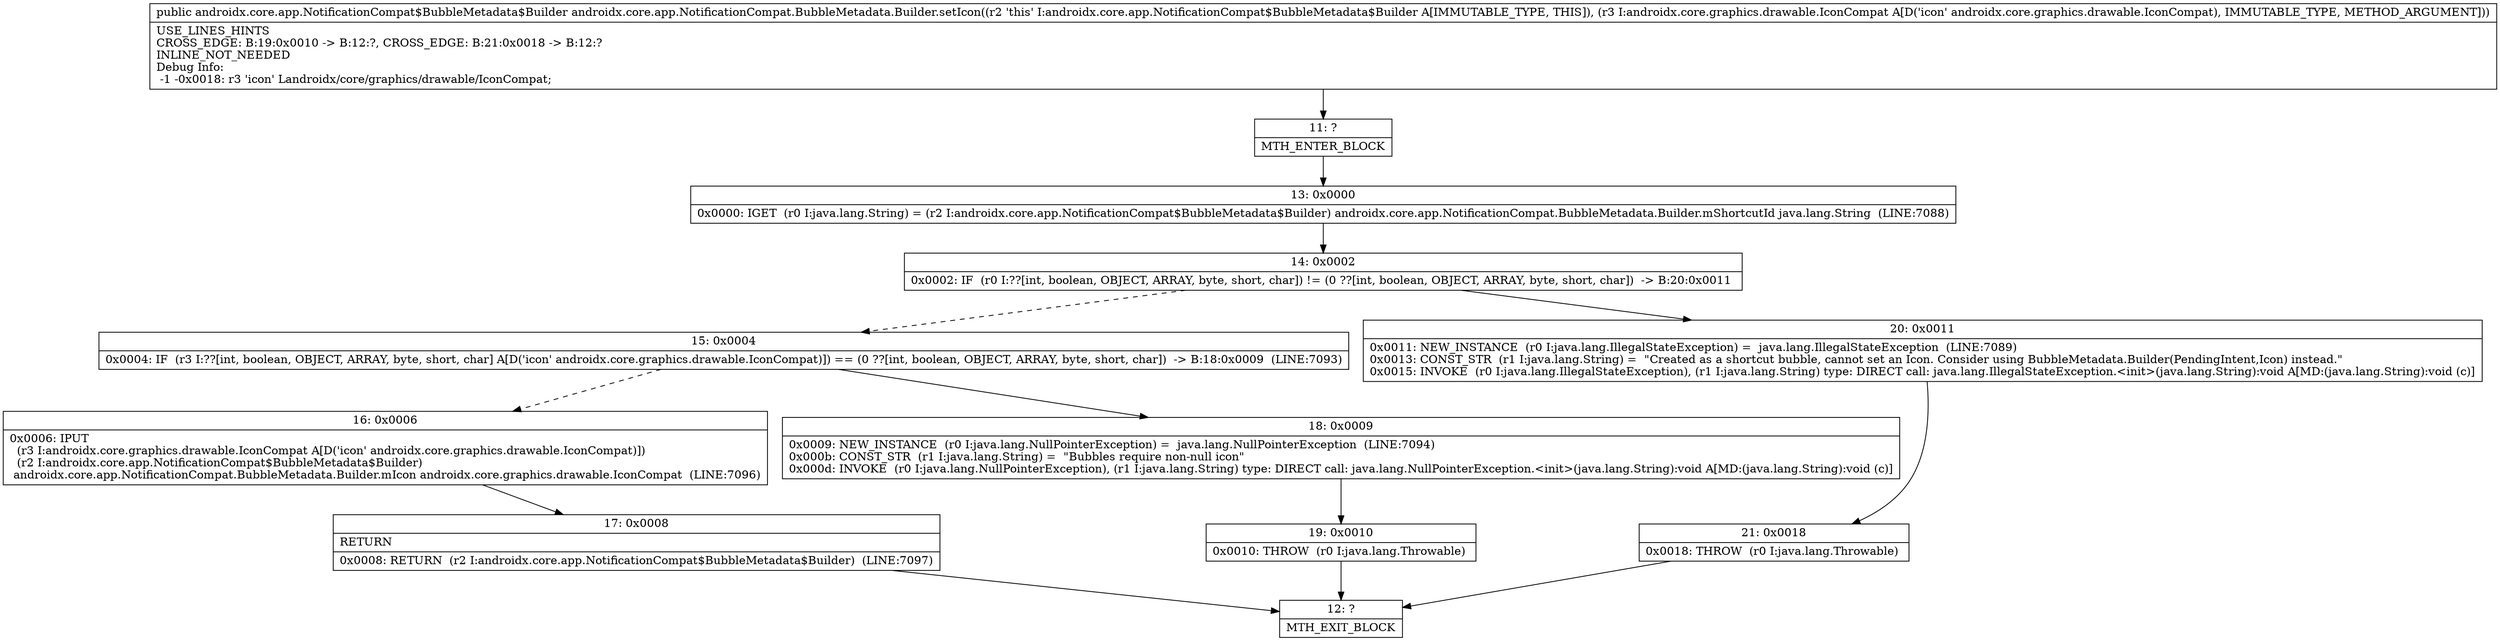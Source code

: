 digraph "CFG forandroidx.core.app.NotificationCompat.BubbleMetadata.Builder.setIcon(Landroidx\/core\/graphics\/drawable\/IconCompat;)Landroidx\/core\/app\/NotificationCompat$BubbleMetadata$Builder;" {
Node_11 [shape=record,label="{11\:\ ?|MTH_ENTER_BLOCK\l}"];
Node_13 [shape=record,label="{13\:\ 0x0000|0x0000: IGET  (r0 I:java.lang.String) = (r2 I:androidx.core.app.NotificationCompat$BubbleMetadata$Builder) androidx.core.app.NotificationCompat.BubbleMetadata.Builder.mShortcutId java.lang.String  (LINE:7088)\l}"];
Node_14 [shape=record,label="{14\:\ 0x0002|0x0002: IF  (r0 I:??[int, boolean, OBJECT, ARRAY, byte, short, char]) != (0 ??[int, boolean, OBJECT, ARRAY, byte, short, char])  \-\> B:20:0x0011 \l}"];
Node_15 [shape=record,label="{15\:\ 0x0004|0x0004: IF  (r3 I:??[int, boolean, OBJECT, ARRAY, byte, short, char] A[D('icon' androidx.core.graphics.drawable.IconCompat)]) == (0 ??[int, boolean, OBJECT, ARRAY, byte, short, char])  \-\> B:18:0x0009  (LINE:7093)\l}"];
Node_16 [shape=record,label="{16\:\ 0x0006|0x0006: IPUT  \l  (r3 I:androidx.core.graphics.drawable.IconCompat A[D('icon' androidx.core.graphics.drawable.IconCompat)])\l  (r2 I:androidx.core.app.NotificationCompat$BubbleMetadata$Builder)\l androidx.core.app.NotificationCompat.BubbleMetadata.Builder.mIcon androidx.core.graphics.drawable.IconCompat  (LINE:7096)\l}"];
Node_17 [shape=record,label="{17\:\ 0x0008|RETURN\l|0x0008: RETURN  (r2 I:androidx.core.app.NotificationCompat$BubbleMetadata$Builder)  (LINE:7097)\l}"];
Node_12 [shape=record,label="{12\:\ ?|MTH_EXIT_BLOCK\l}"];
Node_18 [shape=record,label="{18\:\ 0x0009|0x0009: NEW_INSTANCE  (r0 I:java.lang.NullPointerException) =  java.lang.NullPointerException  (LINE:7094)\l0x000b: CONST_STR  (r1 I:java.lang.String) =  \"Bubbles require non\-null icon\" \l0x000d: INVOKE  (r0 I:java.lang.NullPointerException), (r1 I:java.lang.String) type: DIRECT call: java.lang.NullPointerException.\<init\>(java.lang.String):void A[MD:(java.lang.String):void (c)]\l}"];
Node_19 [shape=record,label="{19\:\ 0x0010|0x0010: THROW  (r0 I:java.lang.Throwable) \l}"];
Node_20 [shape=record,label="{20\:\ 0x0011|0x0011: NEW_INSTANCE  (r0 I:java.lang.IllegalStateException) =  java.lang.IllegalStateException  (LINE:7089)\l0x0013: CONST_STR  (r1 I:java.lang.String) =  \"Created as a shortcut bubble, cannot set an Icon. Consider using BubbleMetadata.Builder(PendingIntent,Icon) instead.\" \l0x0015: INVOKE  (r0 I:java.lang.IllegalStateException), (r1 I:java.lang.String) type: DIRECT call: java.lang.IllegalStateException.\<init\>(java.lang.String):void A[MD:(java.lang.String):void (c)]\l}"];
Node_21 [shape=record,label="{21\:\ 0x0018|0x0018: THROW  (r0 I:java.lang.Throwable) \l}"];
MethodNode[shape=record,label="{public androidx.core.app.NotificationCompat$BubbleMetadata$Builder androidx.core.app.NotificationCompat.BubbleMetadata.Builder.setIcon((r2 'this' I:androidx.core.app.NotificationCompat$BubbleMetadata$Builder A[IMMUTABLE_TYPE, THIS]), (r3 I:androidx.core.graphics.drawable.IconCompat A[D('icon' androidx.core.graphics.drawable.IconCompat), IMMUTABLE_TYPE, METHOD_ARGUMENT]))  | USE_LINES_HINTS\lCROSS_EDGE: B:19:0x0010 \-\> B:12:?, CROSS_EDGE: B:21:0x0018 \-\> B:12:?\lINLINE_NOT_NEEDED\lDebug Info:\l  \-1 \-0x0018: r3 'icon' Landroidx\/core\/graphics\/drawable\/IconCompat;\l}"];
MethodNode -> Node_11;Node_11 -> Node_13;
Node_13 -> Node_14;
Node_14 -> Node_15[style=dashed];
Node_14 -> Node_20;
Node_15 -> Node_16[style=dashed];
Node_15 -> Node_18;
Node_16 -> Node_17;
Node_17 -> Node_12;
Node_18 -> Node_19;
Node_19 -> Node_12;
Node_20 -> Node_21;
Node_21 -> Node_12;
}

